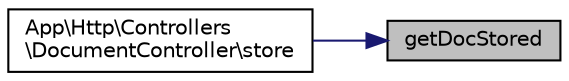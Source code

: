 digraph "getDocStored"
{
 // LATEX_PDF_SIZE
  bgcolor="transparent";
  edge [fontname="Helvetica",fontsize="10",labelfontname="Helvetica",labelfontsize="10"];
  node [fontname="Helvetica",fontsize="10",shape=record];
  rankdir="RL";
  Node1 [label="getDocStored",height=0.2,width=0.4,color="black", fillcolor="grey75", style="filled", fontcolor="black",tooltip="Obtiene el objeto del documento guardado."];
  Node1 -> Node2 [dir="back",color="midnightblue",fontsize="10",style="solid",fontname="Helvetica"];
  Node2 [label="App\\Http\\Controllers\l\\DocumentController\\store",height=0.2,width=0.4,color="black",URL="$dc/dc5/classApp_1_1Http_1_1Controllers_1_1DocumentController.html#a86c3466914074bd42d2458a66ec16da3",tooltip="Registra información de un nuevo documento."];
}
